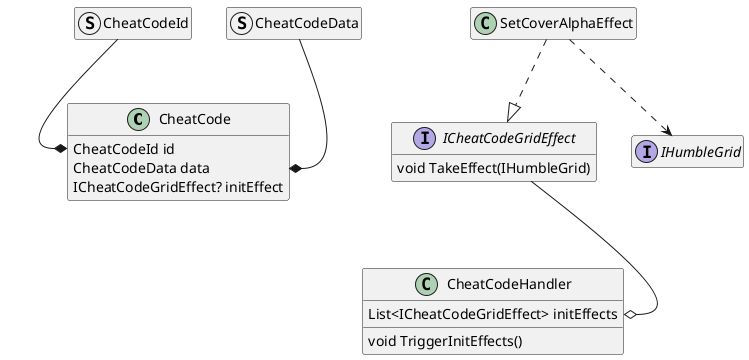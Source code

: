 ﻿@startuml
'https://plantuml.com/class-diagram

hide empty members

class CheatCode
{
    CheatCodeId id
    CheatCodeData data
    ICheatCodeGridEffect? initEffect
}

struct CheatCodeId
struct CheatCodeData

CheatCodeId --* CheatCode::id
CheatCodeData --* CheatCode::data

class CheatCodeHandler
{
    List<ICheatCodeGridEffect> initEffects
    void TriggerInitEffects()
}

ICheatCodeGridEffect --o CheatCodeHandler::initEffects

interface ICheatCodeGridEffect
{
    void TakeEffect(IHumbleGrid)
}

interface IHumbleGrid

class SetCoverAlphaEffect

SetCoverAlphaEffect ..|> ICheatCodeGridEffect

SetCoverAlphaEffect ..> IHumbleGrid


@enduml